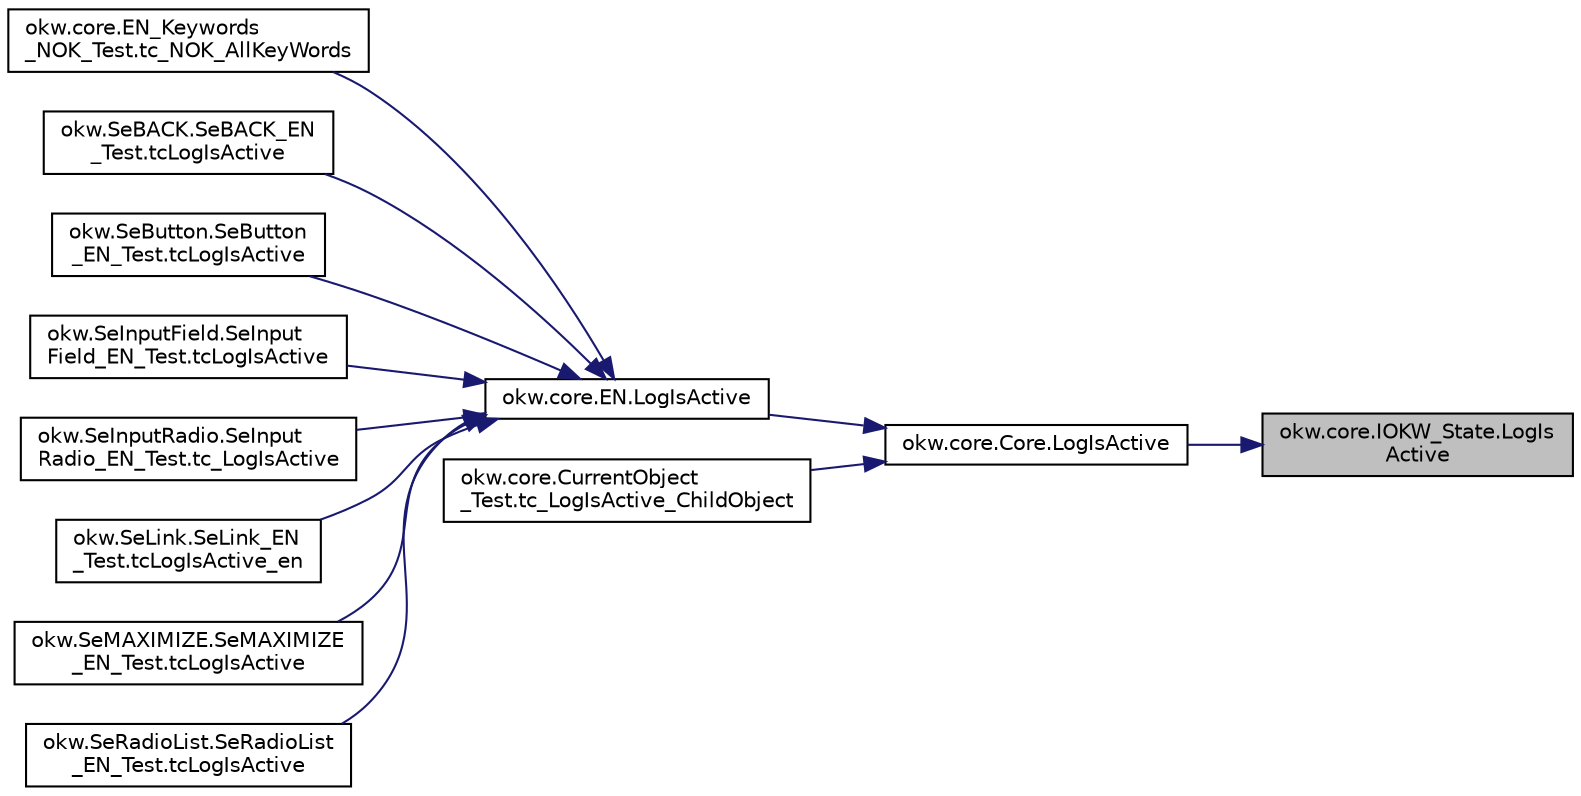 digraph "okw.core.IOKW_State.LogIsActive"
{
 // INTERACTIVE_SVG=YES
 // LATEX_PDF_SIZE
  edge [fontname="Helvetica",fontsize="10",labelfontname="Helvetica",labelfontsize="10"];
  node [fontname="Helvetica",fontsize="10",shape=record];
  rankdir="RL";
  Node987 [label="okw.core.IOKW_State.LogIs\lActive",height=0.2,width=0.4,color="black", fillcolor="grey75", style="filled", fontcolor="black",tooltip="Dokumentiert den Status des gegebenen Objekts."];
  Node987 -> Node988 [dir="back",color="midnightblue",fontsize="10",style="solid",fontname="Helvetica"];
  Node988 [label="okw.core.Core.LogIsActive",height=0.2,width=0.4,color="black", fillcolor="white", style="filled",URL="$classokw_1_1core_1_1_core.html#a50d5ec463eec7315aecc7a2f3d1bb6e9",tooltip="Dokumentiert den Status des gegebenen Objekts."];
  Node988 -> Node989 [dir="back",color="midnightblue",fontsize="10",style="solid",fontname="Helvetica"];
  Node989 [label="okw.core.EN.LogIsActive",height=0.2,width=0.4,color="black", fillcolor="white", style="filled",URL="$classokw_1_1core_1_1_e_n.html#acbeecc6c0bfe7f092b7b612471f5e790",tooltip="Dokumentiert den Status des gegebenen Objekts."];
  Node989 -> Node990 [dir="back",color="midnightblue",fontsize="10",style="solid",fontname="Helvetica"];
  Node990 [label="okw.core.EN_Keywords\l_NOK_Test.tc_NOK_AllKeyWords",height=0.2,width=0.4,color="black", fillcolor="white", style="filled",URL="$classokw_1_1core_1_1_e_n___keywords___n_o_k___test.html#a81a960a2341dfb0e27da7871291c84dc",tooltip="Prüft methoden aufruf für einen einfachen Click."];
  Node989 -> Node991 [dir="back",color="midnightblue",fontsize="10",style="solid",fontname="Helvetica"];
  Node991 [label="okw.SeBACK.SeBACK_EN\l_Test.tcLogIsActive",height=0.2,width=0.4,color="black", fillcolor="white", style="filled",URL="$classokw_1_1_se_b_a_c_k_1_1_se_b_a_c_k___e_n___test.html#a87dcc43e21c2143369d3bb69360aaf70",tooltip="Teste das Schlüsselwort LogIsActive( FN ) eines SeBACK prüfen."];
  Node989 -> Node992 [dir="back",color="midnightblue",fontsize="10",style="solid",fontname="Helvetica"];
  Node992 [label="okw.SeButton.SeButton\l_EN_Test.tcLogIsActive",height=0.2,width=0.4,color="black", fillcolor="white", style="filled",URL="$classokw_1_1_se_button_1_1_se_button___e_n___test.html#a4596fef9ffca45bceb0df680ef0e3ed7",tooltip="Test des Schlüsselwortes LogIsaCTIVE für den GUI-Adapter SeButton."];
  Node989 -> Node993 [dir="back",color="midnightblue",fontsize="10",style="solid",fontname="Helvetica"];
  Node993 [label="okw.SeInputField.SeInput\lField_EN_Test.tcLogIsActive",height=0.2,width=0.4,color="black", fillcolor="white", style="filled",URL="$classokw_1_1_se_input_field_1_1_se_input_field___e_n___test.html#a3094b817b6e609d03d89ef5afec8c163",tooltip="Teste das Schlüsselwort LogIsActive( FN ) eines SeInputText Prüfen."];
  Node989 -> Node994 [dir="back",color="midnightblue",fontsize="10",style="solid",fontname="Helvetica"];
  Node994 [label="okw.SeInputRadio.SeInput\lRadio_EN_Test.tc_LogIsActive",height=0.2,width=0.4,color="black", fillcolor="white", style="filled",URL="$classokw_1_1_se_input_radio_1_1_se_input_radio___e_n___test.html#a613a2bf42e3a5f6e86d751950dc79395",tooltip="Test des Schlüsselwortes LogIsActive für den GUI-Adapter SeInputRadio."];
  Node989 -> Node995 [dir="back",color="midnightblue",fontsize="10",style="solid",fontname="Helvetica"];
  Node995 [label="okw.SeLink.SeLink_EN\l_Test.tcLogIsActive_en",height=0.2,width=0.4,color="black", fillcolor="white", style="filled",URL="$classokw_1_1_se_link_1_1_se_link___e_n___test.html#a84523639f4fecc375a608d6fede3ea23",tooltip="Prüft ob die LogIsActive die Ausnahme OKWFrameObjectMethodNotImplemented auslöst."];
  Node989 -> Node996 [dir="back",color="midnightblue",fontsize="10",style="solid",fontname="Helvetica"];
  Node996 [label="okw.SeMAXIMIZE.SeMAXIMIZE\l_EN_Test.tcLogIsActive",height=0.2,width=0.4,color="black", fillcolor="white", style="filled",URL="$classokw_1_1_se_m_a_x_i_m_i_z_e_1_1_se_m_a_x_i_m_i_z_e___e_n___test.html#a57e4b8d0279f8f18c8dbc0ac17428e29",tooltip="Teste das Schlüsselwort LogIsActive( FN ) eines SeMAXIMIZE prüfen."];
  Node989 -> Node997 [dir="back",color="midnightblue",fontsize="10",style="solid",fontname="Helvetica"];
  Node997 [label="okw.SeRadioList.SeRadioList\l_EN_Test.tcLogIsActive",height=0.2,width=0.4,color="black", fillcolor="white", style="filled",URL="$classokw_1_1_se_radio_list_1_1_se_radio_list___e_n___test.html#a4ba84c588853824c99cd27c7d8dfb86e",tooltip=" "];
  Node988 -> Node998 [dir="back",color="midnightblue",fontsize="10",style="solid",fontname="Helvetica"];
  Node998 [label="okw.core.CurrentObject\l_Test.tc_LogIsActive_ChildObject",height=0.2,width=0.4,color="black", fillcolor="white", style="filled",URL="$classokw_1_1core_1_1_current_object___test.html#ac58a25319b9eafc624904f3c2f262438",tooltip="Testziel: Prüft den Aufruf der Methode LogExists( \"FN\" ) im ChildObject."];
}
